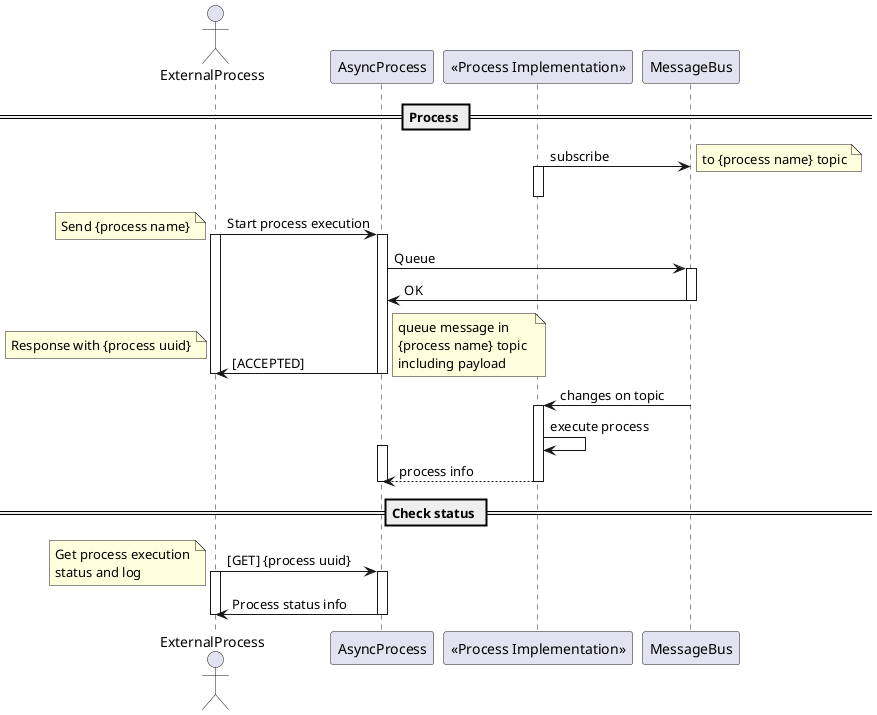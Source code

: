 @startuml

actor ExternalProcess as EP
participant AsyncProcess as AP
participant "<<Process Implementation>>" as PI
participant MessageBus as MB

== Process ==
MB <- PI: subscribe
activate PI
note right: to {process name} topic
deactivate PI

EP -> AP: Start process execution
activate EP
activate AP
note left: Send {process name}
AP -> MB: Queue
activate MB
AP <- MB: OK
deactivate MB
EP <- AP: [ACCEPTED]
deactivate EP
note left: Response with {process uuid}


deactivate AP
deactivate EP
note right
queue message in 
{process name} topic 
including payload
end note

MB -> PI: changes on topic
activate PI
PI -> PI: execute process
activate AP
PI --> AP: process info
deactivate AP

deactivate PI

== Check status ==
EP -> AP: [GET] {process uuid}
activate EP
activate AP

note left
Get process execution
status and log
end note
AP -> EP: Process status info
deactivate EP
deactivate AP

@enduml